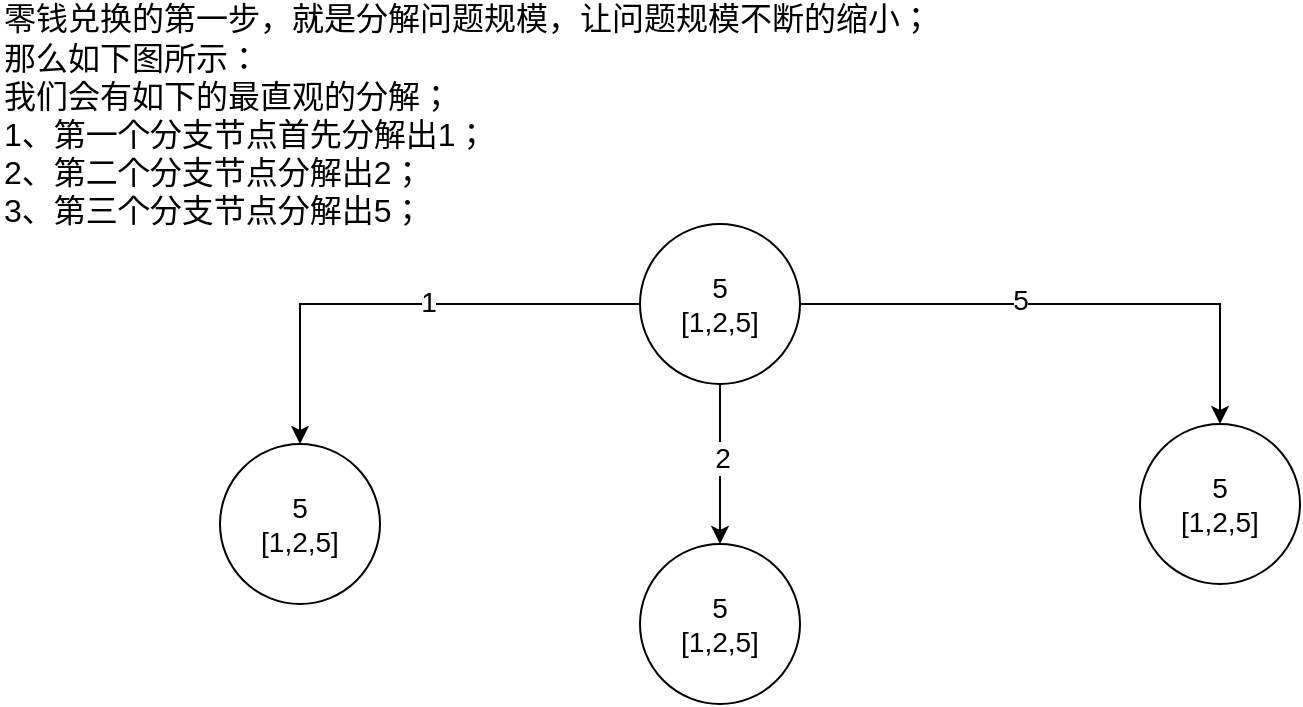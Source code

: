 <mxfile version="15.2.1" type="github">
  <diagram id="vNstaERwwWh0DBgsWRbl" name="Page-1">
    <mxGraphModel dx="946" dy="532" grid="1" gridSize="10" guides="1" tooltips="1" connect="1" arrows="1" fold="1" page="1" pageScale="1" pageWidth="827" pageHeight="1169" math="0" shadow="0">
      <root>
        <mxCell id="0" />
        <mxCell id="1" parent="0" />
        <mxCell id="bZDILimtqjILJS-sSr30-5" value="" style="edgeStyle=orthogonalEdgeStyle;rounded=0;orthogonalLoop=1;jettySize=auto;html=1;" edge="1" parent="1" source="bZDILimtqjILJS-sSr30-1" target="bZDILimtqjILJS-sSr30-4">
          <mxGeometry relative="1" as="geometry" />
        </mxCell>
        <mxCell id="bZDILimtqjILJS-sSr30-10" value="&lt;font style=&quot;font-size: 14px&quot;&gt;1&lt;/font&gt;" style="edgeLabel;html=1;align=center;verticalAlign=middle;resizable=0;points=[];" vertex="1" connectable="0" parent="bZDILimtqjILJS-sSr30-5">
          <mxGeometry x="-0.117" y="-1" relative="1" as="geometry">
            <mxPoint as="offset" />
          </mxGeometry>
        </mxCell>
        <mxCell id="bZDILimtqjILJS-sSr30-7" value="" style="edgeStyle=orthogonalEdgeStyle;rounded=0;orthogonalLoop=1;jettySize=auto;html=1;" edge="1" parent="1" source="bZDILimtqjILJS-sSr30-1" target="bZDILimtqjILJS-sSr30-6">
          <mxGeometry relative="1" as="geometry" />
        </mxCell>
        <mxCell id="bZDILimtqjILJS-sSr30-12" value="&lt;font style=&quot;font-size: 14px&quot;&gt;5&lt;/font&gt;" style="edgeLabel;html=1;align=center;verticalAlign=middle;resizable=0;points=[];" vertex="1" connectable="0" parent="bZDILimtqjILJS-sSr30-7">
          <mxGeometry x="-0.185" y="2" relative="1" as="geometry">
            <mxPoint as="offset" />
          </mxGeometry>
        </mxCell>
        <mxCell id="bZDILimtqjILJS-sSr30-9" value="" style="edgeStyle=orthogonalEdgeStyle;rounded=0;orthogonalLoop=1;jettySize=auto;html=1;" edge="1" parent="1" source="bZDILimtqjILJS-sSr30-1" target="bZDILimtqjILJS-sSr30-8">
          <mxGeometry relative="1" as="geometry" />
        </mxCell>
        <mxCell id="bZDILimtqjILJS-sSr30-11" value="&lt;font style=&quot;font-size: 14px&quot;&gt;2&lt;/font&gt;" style="edgeLabel;html=1;align=center;verticalAlign=middle;resizable=0;points=[];" vertex="1" connectable="0" parent="bZDILimtqjILJS-sSr30-9">
          <mxGeometry x="-0.075" y="1" relative="1" as="geometry">
            <mxPoint as="offset" />
          </mxGeometry>
        </mxCell>
        <mxCell id="bZDILimtqjILJS-sSr30-1" value="&lt;font style=&quot;font-size: 14px&quot;&gt;5&lt;br&gt;[1,2,5]&lt;/font&gt;" style="ellipse;whiteSpace=wrap;html=1;aspect=fixed;" vertex="1" parent="1">
          <mxGeometry x="380" y="120" width="80" height="80" as="geometry" />
        </mxCell>
        <mxCell id="bZDILimtqjILJS-sSr30-4" value="&lt;font style=&quot;font-size: 14px&quot;&gt;5&lt;br&gt;[1,2,5]&lt;/font&gt;" style="ellipse;whiteSpace=wrap;html=1;aspect=fixed;" vertex="1" parent="1">
          <mxGeometry x="170" y="230" width="80" height="80" as="geometry" />
        </mxCell>
        <mxCell id="bZDILimtqjILJS-sSr30-6" value="&lt;font style=&quot;font-size: 14px&quot;&gt;5&lt;br&gt;[1,2,5]&lt;/font&gt;" style="ellipse;whiteSpace=wrap;html=1;aspect=fixed;" vertex="1" parent="1">
          <mxGeometry x="630" y="220" width="80" height="80" as="geometry" />
        </mxCell>
        <mxCell id="bZDILimtqjILJS-sSr30-8" value="&lt;font style=&quot;font-size: 14px&quot;&gt;5&lt;br&gt;[1,2,5]&lt;/font&gt;" style="ellipse;whiteSpace=wrap;html=1;aspect=fixed;" vertex="1" parent="1">
          <mxGeometry x="380" y="280" width="80" height="80" as="geometry" />
        </mxCell>
        <mxCell id="bZDILimtqjILJS-sSr30-13" value="&lt;span style=&quot;font-size: 16px&quot;&gt;零钱兑换的第一步，就是分解问题规模，让问题规模不断的缩小；&lt;/span&gt;&lt;br&gt;&lt;span style=&quot;font-size: 16px&quot;&gt;那么如下图所示：&lt;/span&gt;&lt;br&gt;&lt;span style=&quot;font-size: 16px&quot;&gt;我们会有如下的最直观的分解；&lt;/span&gt;&lt;br&gt;&lt;span style=&quot;font-size: 16px&quot;&gt;1、第一个分支节点首先分解出1；&lt;/span&gt;&lt;br&gt;&lt;span style=&quot;font-size: 16px&quot;&gt;2、第二个分支节点分解出2；&lt;/span&gt;&lt;br&gt;&lt;span style=&quot;font-size: 16px&quot;&gt;3、第三个分支节点分解出5；&lt;/span&gt;&lt;br&gt;&lt;font style=&quot;font-size: 16px&quot;&gt;&lt;br&gt;&lt;/font&gt;" style="text;html=1;align=left;verticalAlign=middle;resizable=0;points=[];autosize=1;strokeColor=none;fillColor=none;" vertex="1" parent="1">
          <mxGeometry x="60" y="20" width="480" height="110" as="geometry" />
        </mxCell>
      </root>
    </mxGraphModel>
  </diagram>
</mxfile>
